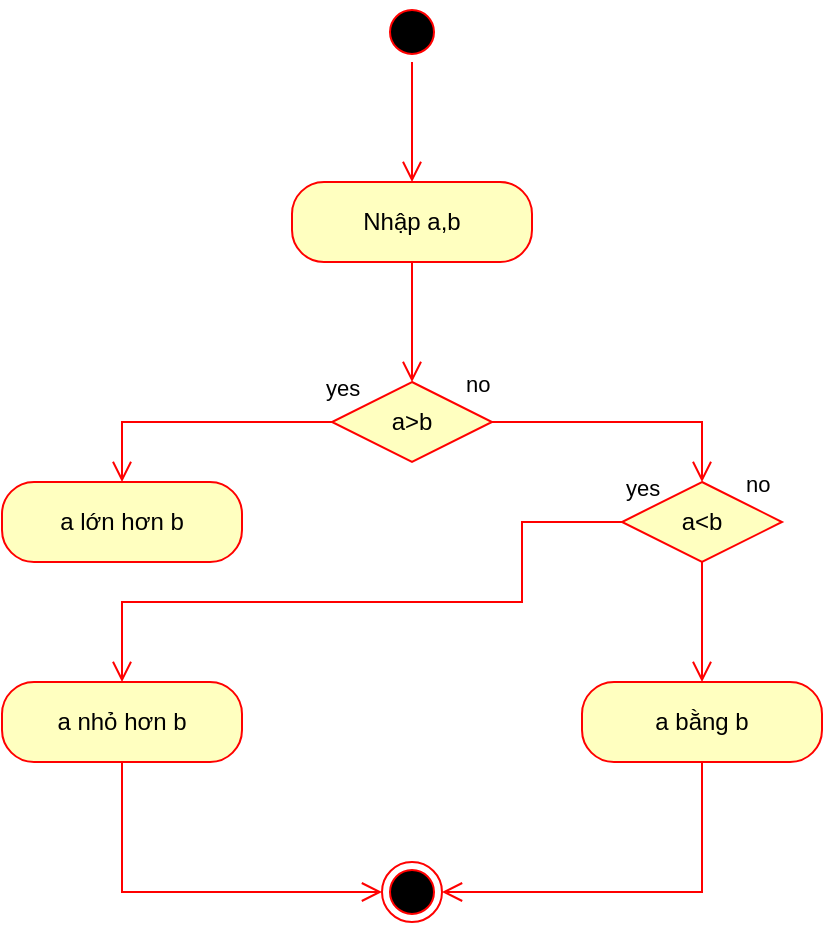 <mxfile version="16.4.5" type="github">
  <diagram id="vMgmx5-RMhFzQGQkdN0Y" name="Page-1">
    <mxGraphModel dx="813" dy="418" grid="1" gridSize="10" guides="1" tooltips="1" connect="1" arrows="1" fold="1" page="1" pageScale="1" pageWidth="690" pageHeight="980" math="0" shadow="0">
      <root>
        <mxCell id="0" />
        <mxCell id="1" parent="0" />
        <mxCell id="s7zWPP-RedN-X8cKQtIf-2" value="" style="ellipse;html=1;shape=startState;fillColor=#000000;strokeColor=#ff0000;" vertex="1" parent="1">
          <mxGeometry x="330" y="40" width="30" height="30" as="geometry" />
        </mxCell>
        <mxCell id="s7zWPP-RedN-X8cKQtIf-3" value="" style="edgeStyle=orthogonalEdgeStyle;html=1;verticalAlign=bottom;endArrow=open;endSize=8;strokeColor=#ff0000;rounded=0;entryX=0.5;entryY=0;entryDx=0;entryDy=0;" edge="1" source="s7zWPP-RedN-X8cKQtIf-2" parent="1" target="s7zWPP-RedN-X8cKQtIf-5">
          <mxGeometry relative="1" as="geometry">
            <mxPoint x="345" y="130" as="targetPoint" />
          </mxGeometry>
        </mxCell>
        <mxCell id="s7zWPP-RedN-X8cKQtIf-5" value="Nhập a,b" style="rounded=1;whiteSpace=wrap;html=1;arcSize=40;fontColor=#000000;fillColor=#ffffc0;strokeColor=#ff0000;" vertex="1" parent="1">
          <mxGeometry x="285" y="130" width="120" height="40" as="geometry" />
        </mxCell>
        <mxCell id="s7zWPP-RedN-X8cKQtIf-6" value="" style="edgeStyle=orthogonalEdgeStyle;html=1;verticalAlign=bottom;endArrow=open;endSize=8;strokeColor=#ff0000;rounded=0;entryX=0.5;entryY=0;entryDx=0;entryDy=0;" edge="1" source="s7zWPP-RedN-X8cKQtIf-5" parent="1" target="s7zWPP-RedN-X8cKQtIf-10">
          <mxGeometry relative="1" as="geometry">
            <mxPoint x="345" y="230" as="targetPoint" />
          </mxGeometry>
        </mxCell>
        <mxCell id="s7zWPP-RedN-X8cKQtIf-10" value="a&amp;gt;b" style="rhombus;whiteSpace=wrap;html=1;fillColor=#ffffc0;strokeColor=#ff0000;" vertex="1" parent="1">
          <mxGeometry x="305" y="230" width="80" height="40" as="geometry" />
        </mxCell>
        <mxCell id="s7zWPP-RedN-X8cKQtIf-11" value="no" style="edgeStyle=orthogonalEdgeStyle;html=1;align=left;verticalAlign=bottom;endArrow=open;endSize=8;strokeColor=#ff0000;rounded=0;entryX=0.5;entryY=0;entryDx=0;entryDy=0;" edge="1" source="s7zWPP-RedN-X8cKQtIf-10" parent="1" target="s7zWPP-RedN-X8cKQtIf-17">
          <mxGeometry x="-1" y="18" relative="1" as="geometry">
            <mxPoint x="490" y="280" as="targetPoint" />
            <mxPoint x="-15" y="8" as="offset" />
          </mxGeometry>
        </mxCell>
        <mxCell id="s7zWPP-RedN-X8cKQtIf-12" value="yes" style="edgeStyle=orthogonalEdgeStyle;html=1;align=left;verticalAlign=top;endArrow=open;endSize=8;strokeColor=#ff0000;rounded=0;entryX=0.5;entryY=0;entryDx=0;entryDy=0;" edge="1" source="s7zWPP-RedN-X8cKQtIf-10" parent="1" target="s7zWPP-RedN-X8cKQtIf-13">
          <mxGeometry x="-0.926" y="-30" relative="1" as="geometry">
            <mxPoint x="200" y="280" as="targetPoint" />
            <mxPoint as="offset" />
          </mxGeometry>
        </mxCell>
        <mxCell id="s7zWPP-RedN-X8cKQtIf-13" value="a lớn hơn b" style="rounded=1;whiteSpace=wrap;html=1;arcSize=40;fontColor=#000000;fillColor=#ffffc0;strokeColor=#ff0000;" vertex="1" parent="1">
          <mxGeometry x="140" y="280" width="120" height="40" as="geometry" />
        </mxCell>
        <mxCell id="s7zWPP-RedN-X8cKQtIf-17" value="a&amp;lt;b" style="rhombus;whiteSpace=wrap;html=1;fillColor=#ffffc0;strokeColor=#ff0000;" vertex="1" parent="1">
          <mxGeometry x="450" y="280" width="80" height="40" as="geometry" />
        </mxCell>
        <mxCell id="s7zWPP-RedN-X8cKQtIf-18" value="no" style="edgeStyle=orthogonalEdgeStyle;html=1;align=left;verticalAlign=bottom;endArrow=open;endSize=8;strokeColor=#ff0000;rounded=0;" edge="1" source="s7zWPP-RedN-X8cKQtIf-17" parent="1" target="s7zWPP-RedN-X8cKQtIf-22">
          <mxGeometry x="-1" y="36" relative="1" as="geometry">
            <mxPoint x="490" y="380" as="targetPoint" />
            <mxPoint x="-16" y="-30" as="offset" />
          </mxGeometry>
        </mxCell>
        <mxCell id="s7zWPP-RedN-X8cKQtIf-19" value="yes" style="edgeStyle=orthogonalEdgeStyle;html=1;align=left;verticalAlign=top;endArrow=open;endSize=8;strokeColor=#ff0000;rounded=0;" edge="1" source="s7zWPP-RedN-X8cKQtIf-17" parent="1" target="s7zWPP-RedN-X8cKQtIf-20">
          <mxGeometry x="-1" y="-30" relative="1" as="geometry">
            <mxPoint x="200" y="380" as="targetPoint" />
            <Array as="points">
              <mxPoint x="400" y="300" />
              <mxPoint x="400" y="340" />
              <mxPoint x="200" y="340" />
            </Array>
            <mxPoint as="offset" />
          </mxGeometry>
        </mxCell>
        <mxCell id="s7zWPP-RedN-X8cKQtIf-20" value="a nhỏ hơn b" style="rounded=1;whiteSpace=wrap;html=1;arcSize=40;fontColor=#000000;fillColor=#ffffc0;strokeColor=#ff0000;" vertex="1" parent="1">
          <mxGeometry x="140" y="380" width="120" height="40" as="geometry" />
        </mxCell>
        <mxCell id="s7zWPP-RedN-X8cKQtIf-22" value="a bằng b" style="rounded=1;whiteSpace=wrap;html=1;arcSize=40;fontColor=#000000;fillColor=#ffffc0;strokeColor=#ff0000;" vertex="1" parent="1">
          <mxGeometry x="430" y="380" width="120" height="40" as="geometry" />
        </mxCell>
        <mxCell id="s7zWPP-RedN-X8cKQtIf-27" value="" style="edgeStyle=orthogonalEdgeStyle;html=1;verticalAlign=bottom;endArrow=open;endSize=8;strokeColor=#ff0000;rounded=0;exitX=0.5;exitY=1;exitDx=0;exitDy=0;entryX=1;entryY=0.5;entryDx=0;entryDy=0;" edge="1" source="s7zWPP-RedN-X8cKQtIf-22" parent="1" target="s7zWPP-RedN-X8cKQtIf-30">
          <mxGeometry relative="1" as="geometry">
            <mxPoint x="450" y="480" as="targetPoint" />
            <mxPoint x="490" y="450" as="sourcePoint" />
            <Array as="points">
              <mxPoint x="490" y="485" />
            </Array>
          </mxGeometry>
        </mxCell>
        <mxCell id="s7zWPP-RedN-X8cKQtIf-29" value="" style="edgeStyle=orthogonalEdgeStyle;html=1;verticalAlign=bottom;endArrow=open;endSize=8;strokeColor=#ff0000;rounded=0;exitX=0.5;exitY=1;exitDx=0;exitDy=0;entryX=0;entryY=0.5;entryDx=0;entryDy=0;" edge="1" source="s7zWPP-RedN-X8cKQtIf-20" parent="1" target="s7zWPP-RedN-X8cKQtIf-30">
          <mxGeometry relative="1" as="geometry">
            <mxPoint x="240" y="480" as="targetPoint" />
            <mxPoint x="190" y="460" as="sourcePoint" />
            <Array as="points">
              <mxPoint x="200" y="485" />
            </Array>
          </mxGeometry>
        </mxCell>
        <mxCell id="s7zWPP-RedN-X8cKQtIf-30" value="" style="ellipse;html=1;shape=endState;fillColor=#000000;strokeColor=#ff0000;" vertex="1" parent="1">
          <mxGeometry x="330" y="470" width="30" height="30" as="geometry" />
        </mxCell>
      </root>
    </mxGraphModel>
  </diagram>
</mxfile>
